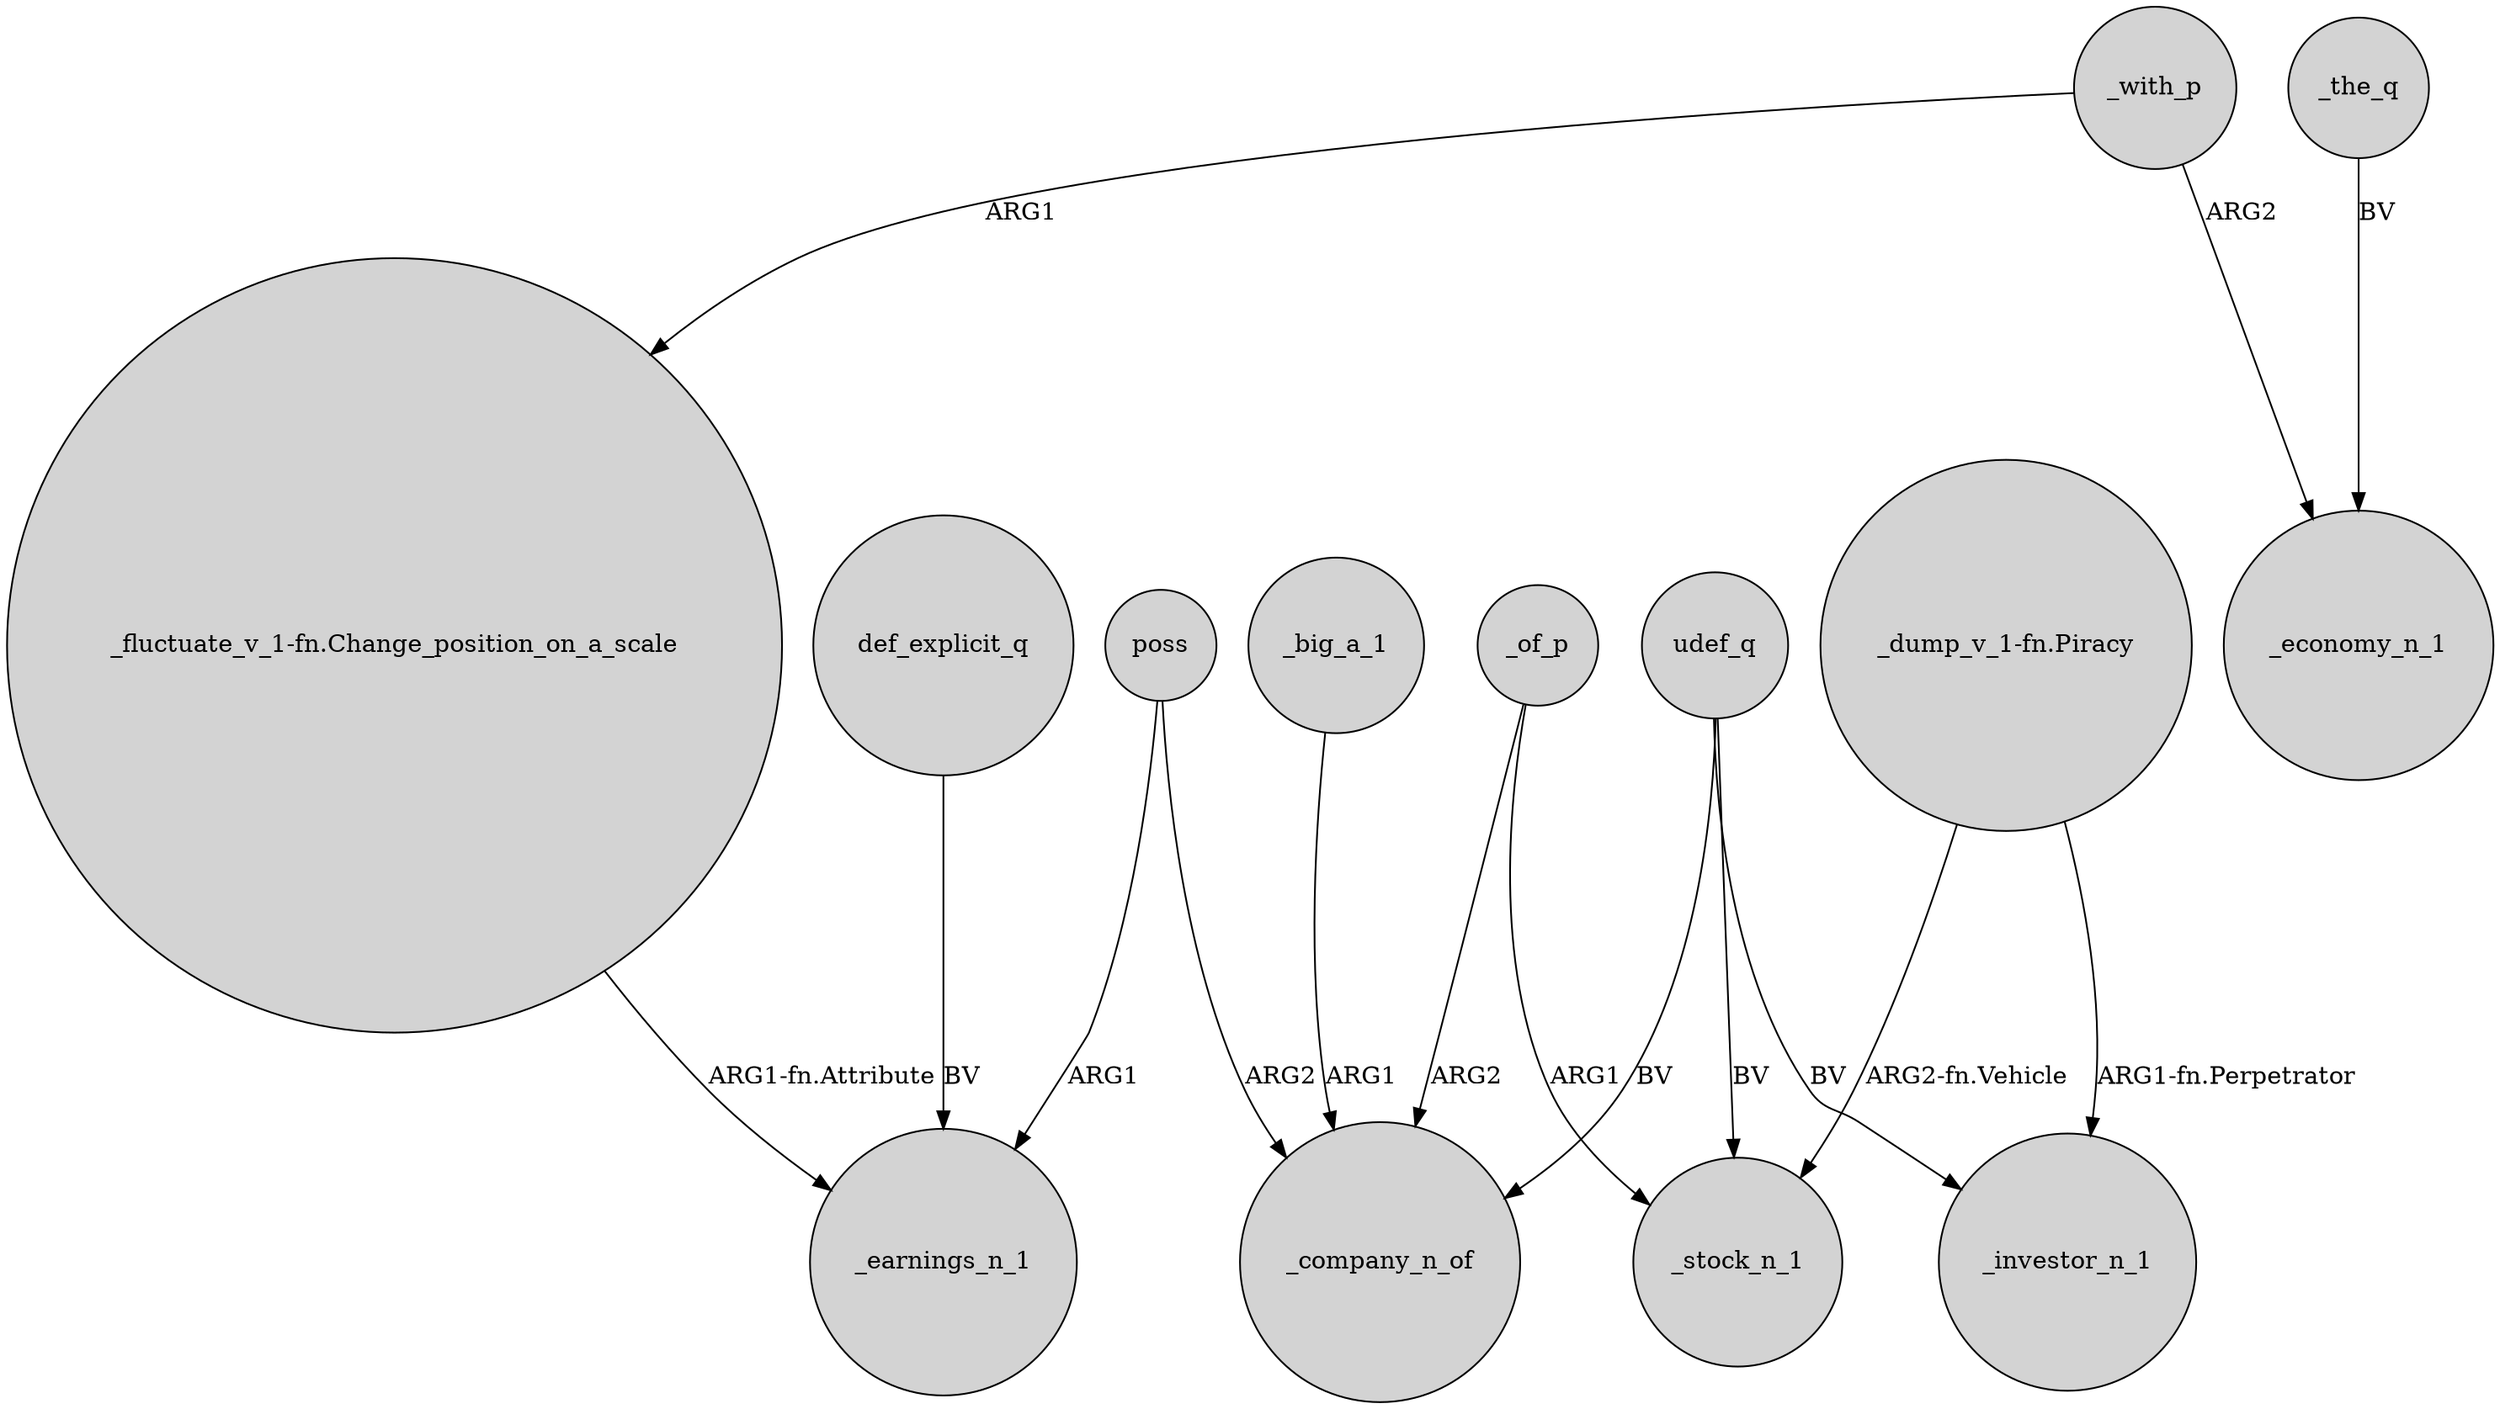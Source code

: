 digraph {
	node [shape=circle style=filled]
	_with_p -> "_fluctuate_v_1-fn.Change_position_on_a_scale" [label=ARG1]
	"_fluctuate_v_1-fn.Change_position_on_a_scale" -> _earnings_n_1 [label="ARG1-fn.Attribute"]
	"_dump_v_1-fn.Piracy" -> _investor_n_1 [label="ARG1-fn.Perpetrator"]
	_of_p -> _company_n_of [label=ARG2]
	_big_a_1 -> _company_n_of [label=ARG1]
	_of_p -> _stock_n_1 [label=ARG1]
	"_dump_v_1-fn.Piracy" -> _stock_n_1 [label="ARG2-fn.Vehicle"]
	udef_q -> _company_n_of [label=BV]
	def_explicit_q -> _earnings_n_1 [label=BV]
	_with_p -> _economy_n_1 [label=ARG2]
	poss -> _earnings_n_1 [label=ARG1]
	udef_q -> _investor_n_1 [label=BV]
	poss -> _company_n_of [label=ARG2]
	udef_q -> _stock_n_1 [label=BV]
	_the_q -> _economy_n_1 [label=BV]
}

